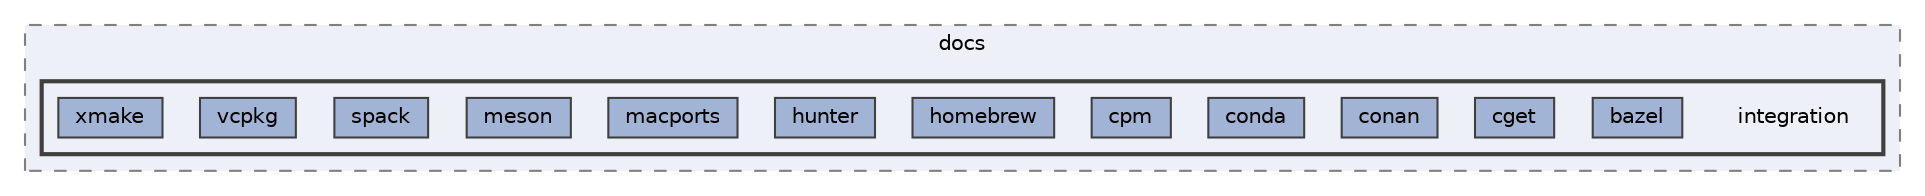 digraph "/home/ale/sparse-matrix/json/docs/mkdocs/docs/integration"
{
 // LATEX_PDF_SIZE
  bgcolor="transparent";
  edge [fontname=Helvetica,fontsize=10,labelfontname=Helvetica,labelfontsize=10];
  node [fontname=Helvetica,fontsize=10,shape=box,height=0.2,width=0.4];
  compound=true
  subgraph clusterdir_768fd88be8e84baf5ea3225cb5d69a58 {
    graph [ bgcolor="#edf0f7", pencolor="grey50", label="docs", fontname=Helvetica,fontsize=10 style="filled,dashed", URL="dir_768fd88be8e84baf5ea3225cb5d69a58.html",tooltip=""]
  subgraph clusterdir_19b36ec3831896adaf9b65df7b7b5c1a {
    graph [ bgcolor="#edf0f7", pencolor="grey25", label="", fontname=Helvetica,fontsize=10 style="filled,bold", URL="dir_19b36ec3831896adaf9b65df7b7b5c1a.html",tooltip=""]
    dir_19b36ec3831896adaf9b65df7b7b5c1a [shape=plaintext, label="integration"];
  dir_dedc9f7a35616ac150d81eb5bfbd3081 [label="bazel", fillcolor="#a2b4d6", color="grey25", style="filled", URL="dir_dedc9f7a35616ac150d81eb5bfbd3081.html",tooltip=""];
  dir_a4641d675850710db989881afa474093 [label="cget", fillcolor="#a2b4d6", color="grey25", style="filled", URL="dir_a4641d675850710db989881afa474093.html",tooltip=""];
  dir_c7531db84557b5f93714738a80a40a3e [label="conan", fillcolor="#a2b4d6", color="grey25", style="filled", URL="dir_c7531db84557b5f93714738a80a40a3e.html",tooltip=""];
  dir_5755e9969345968299f81fdfd4734d68 [label="conda", fillcolor="#a2b4d6", color="grey25", style="filled", URL="dir_5755e9969345968299f81fdfd4734d68.html",tooltip=""];
  dir_75afa0ba41968ad1e1449a2b52ce3328 [label="cpm", fillcolor="#a2b4d6", color="grey25", style="filled", URL="dir_75afa0ba41968ad1e1449a2b52ce3328.html",tooltip=""];
  dir_1ebbd139953fc13dc729840b43a52bc1 [label="homebrew", fillcolor="#a2b4d6", color="grey25", style="filled", URL="dir_1ebbd139953fc13dc729840b43a52bc1.html",tooltip=""];
  dir_b32697ab761f6eec8be99c513af07804 [label="hunter", fillcolor="#a2b4d6", color="grey25", style="filled", URL="dir_b32697ab761f6eec8be99c513af07804.html",tooltip=""];
  dir_66518487ede061cd5701b7b9018cf383 [label="macports", fillcolor="#a2b4d6", color="grey25", style="filled", URL="dir_66518487ede061cd5701b7b9018cf383.html",tooltip=""];
  dir_28a8848b1217543febe6dba995080e73 [label="meson", fillcolor="#a2b4d6", color="grey25", style="filled", URL="dir_28a8848b1217543febe6dba995080e73.html",tooltip=""];
  dir_d50adff398d0a52be87b0a11d5ceb617 [label="spack", fillcolor="#a2b4d6", color="grey25", style="filled", URL="dir_d50adff398d0a52be87b0a11d5ceb617.html",tooltip=""];
  dir_1ae9e1ca0638af18c0c499d1021f90a7 [label="vcpkg", fillcolor="#a2b4d6", color="grey25", style="filled", URL="dir_1ae9e1ca0638af18c0c499d1021f90a7.html",tooltip=""];
  dir_e994d5f1fb0bce95d695b0adc8ed77ed [label="xmake", fillcolor="#a2b4d6", color="grey25", style="filled", URL="dir_e994d5f1fb0bce95d695b0adc8ed77ed.html",tooltip=""];
  }
  }
}
